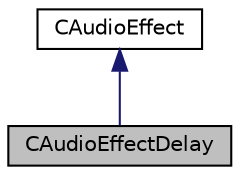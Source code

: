 digraph "CAudioEffectDelay"
{
 // LATEX_PDF_SIZE
  edge [fontname="Helvetica",fontsize="10",labelfontname="Helvetica",labelfontsize="10"];
  node [fontname="Helvetica",fontsize="10",shape=record];
  Node1 [label="CAudioEffectDelay",height=0.2,width=0.4,color="black", fillcolor="grey75", style="filled", fontcolor="black",tooltip="audio effect class for delay related effects"];
  Node2 -> Node1 [dir="back",color="midnightblue",fontsize="10",style="solid",fontname="Helvetica"];
  Node2 [label="CAudioEffect",height=0.2,width=0.4,color="black", fillcolor="white", style="filled",URL="$class_c_audio_effect.html",tooltip="audio effect base class"];
}
